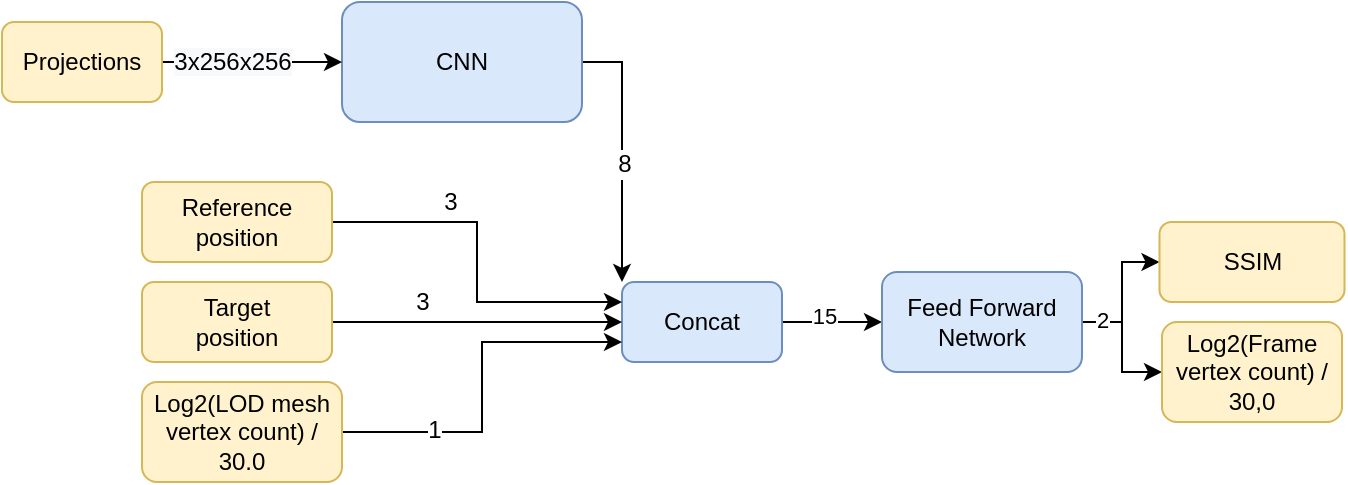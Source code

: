 <mxfile version="14.9.6" type="device" pages="3"><diagram id="3RTJwrjzv7nzKER2MMlL" name="Page-1"><mxGraphModel dx="1182" dy="769" grid="1" gridSize="10" guides="1" tooltips="1" connect="1" arrows="1" fold="1" page="1" pageScale="1" pageWidth="827" pageHeight="1169" math="0" shadow="0"><root><mxCell id="0"/><mxCell id="1" parent="0"/><mxCell id="sXaKVpTQY3jCXuHYoQcp-11" style="edgeStyle=orthogonalEdgeStyle;rounded=0;orthogonalLoop=1;jettySize=auto;html=1;entryX=0;entryY=0;entryDx=0;entryDy=0;" parent="1" source="sXaKVpTQY3jCXuHYoQcp-1" target="sXaKVpTQY3jCXuHYoQcp-2" edge="1"><mxGeometry relative="1" as="geometry"/></mxCell><mxCell id="sXaKVpTQY3jCXuHYoQcp-14" value="&lt;font style=&quot;font-size: 12px&quot;&gt;8&lt;/font&gt;" style="edgeLabel;html=1;align=center;verticalAlign=middle;resizable=0;points=[];" parent="sXaKVpTQY3jCXuHYoQcp-11" vertex="1" connectable="0"><mxGeometry x="0.089" y="1" relative="1" as="geometry"><mxPoint as="offset"/></mxGeometry></mxCell><mxCell id="sXaKVpTQY3jCXuHYoQcp-1" value="CNN" style="rounded=1;whiteSpace=wrap;html=1;fillColor=#dae8fc;strokeColor=#6c8ebf;" parent="1" vertex="1"><mxGeometry x="310" y="300" width="120" height="60" as="geometry"/></mxCell><mxCell id="sXaKVpTQY3jCXuHYoQcp-19" style="edgeStyle=orthogonalEdgeStyle;rounded=0;orthogonalLoop=1;jettySize=auto;html=1;" parent="1" source="sXaKVpTQY3jCXuHYoQcp-2" target="sXaKVpTQY3jCXuHYoQcp-18" edge="1"><mxGeometry relative="1" as="geometry"/></mxCell><mxCell id="sXaKVpTQY3jCXuHYoQcp-21" value="15" style="edgeLabel;html=1;align=center;verticalAlign=middle;resizable=0;points=[];" parent="sXaKVpTQY3jCXuHYoQcp-19" vertex="1" connectable="0"><mxGeometry x="-0.17" y="3" relative="1" as="geometry"><mxPoint as="offset"/></mxGeometry></mxCell><mxCell id="sXaKVpTQY3jCXuHYoQcp-2" value="Concat" style="rounded=1;whiteSpace=wrap;html=1;fillColor=#dae8fc;strokeColor=#6c8ebf;" parent="1" vertex="1"><mxGeometry x="450" y="440" width="80" height="40" as="geometry"/></mxCell><mxCell id="sXaKVpTQY3jCXuHYoQcp-5" style="edgeStyle=orthogonalEdgeStyle;rounded=0;orthogonalLoop=1;jettySize=auto;html=1;entryX=0;entryY=0.5;entryDx=0;entryDy=0;" parent="1" source="sXaKVpTQY3jCXuHYoQcp-4" target="sXaKVpTQY3jCXuHYoQcp-1" edge="1"><mxGeometry relative="1" as="geometry"/></mxCell><mxCell id="sXaKVpTQY3jCXuHYoQcp-6" value="&lt;span style=&quot;font-size: 12px ; background-color: rgb(248 , 249 , 250)&quot;&gt;3x256x256&lt;/span&gt;" style="edgeLabel;html=1;align=center;verticalAlign=middle;resizable=0;points=[];" parent="sXaKVpTQY3jCXuHYoQcp-5" vertex="1" connectable="0"><mxGeometry x="-0.218" relative="1" as="geometry"><mxPoint as="offset"/></mxGeometry></mxCell><mxCell id="sXaKVpTQY3jCXuHYoQcp-4" value="Projections&lt;br&gt;" style="rounded=1;whiteSpace=wrap;html=1;fillColor=#fff2cc;strokeColor=#d6b656;" parent="1" vertex="1"><mxGeometry x="140" y="310" width="80" height="40" as="geometry"/></mxCell><mxCell id="sXaKVpTQY3jCXuHYoQcp-10" style="edgeStyle=orthogonalEdgeStyle;rounded=0;orthogonalLoop=1;jettySize=auto;html=1;entryX=0;entryY=0.25;entryDx=0;entryDy=0;" parent="1" source="sXaKVpTQY3jCXuHYoQcp-7" target="sXaKVpTQY3jCXuHYoQcp-2" edge="1"><mxGeometry relative="1" as="geometry"><mxPoint x="370" y="410" as="targetPoint"/></mxGeometry></mxCell><mxCell id="sXaKVpTQY3jCXuHYoQcp-15" value="&lt;font style=&quot;font-size: 12px&quot;&gt;3&lt;/font&gt;" style="edgeLabel;html=1;align=center;verticalAlign=middle;resizable=0;points=[];" parent="sXaKVpTQY3jCXuHYoQcp-10" vertex="1" connectable="0"><mxGeometry x="-0.622" y="3" relative="1" as="geometry"><mxPoint x="24" y="-7" as="offset"/></mxGeometry></mxCell><mxCell id="sXaKVpTQY3jCXuHYoQcp-7" value="Reference &lt;br&gt;position" style="rounded=1;whiteSpace=wrap;html=1;fillColor=#fff2cc;strokeColor=#d6b656;" parent="1" vertex="1"><mxGeometry x="210" y="390" width="95" height="40" as="geometry"/></mxCell><mxCell id="sXaKVpTQY3jCXuHYoQcp-12" style="edgeStyle=orthogonalEdgeStyle;rounded=0;orthogonalLoop=1;jettySize=auto;html=1;entryX=0;entryY=0.5;entryDx=0;entryDy=0;" parent="1" source="sXaKVpTQY3jCXuHYoQcp-8" target="sXaKVpTQY3jCXuHYoQcp-2" edge="1"><mxGeometry relative="1" as="geometry"><Array as="points"><mxPoint x="420" y="460"/><mxPoint x="420" y="460"/></Array></mxGeometry></mxCell><mxCell id="sXaKVpTQY3jCXuHYoQcp-16" value="&lt;font style=&quot;font-size: 12px&quot;&gt;3&lt;/font&gt;" style="edgeLabel;html=1;align=center;verticalAlign=middle;resizable=0;points=[];" parent="sXaKVpTQY3jCXuHYoQcp-12" vertex="1" connectable="0"><mxGeometry x="-0.561" y="1" relative="1" as="geometry"><mxPoint x="13" y="-9" as="offset"/></mxGeometry></mxCell><mxCell id="sXaKVpTQY3jCXuHYoQcp-8" value="Target&lt;br&gt;position" style="rounded=1;whiteSpace=wrap;html=1;fillColor=#fff2cc;strokeColor=#d6b656;" parent="1" vertex="1"><mxGeometry x="210" y="440" width="95" height="40" as="geometry"/></mxCell><mxCell id="sXaKVpTQY3jCXuHYoQcp-13" style="edgeStyle=orthogonalEdgeStyle;rounded=0;orthogonalLoop=1;jettySize=auto;html=1;entryX=0;entryY=0.75;entryDx=0;entryDy=0;" parent="1" source="sXaKVpTQY3jCXuHYoQcp-9" target="sXaKVpTQY3jCXuHYoQcp-2" edge="1"><mxGeometry relative="1" as="geometry"><mxPoint x="420" y="520" as="targetPoint"/></mxGeometry></mxCell><mxCell id="sXaKVpTQY3jCXuHYoQcp-17" value="&lt;font style=&quot;font-size: 12px&quot;&gt;1&lt;/font&gt;" style="edgeLabel;html=1;align=center;verticalAlign=middle;resizable=0;points=[];" parent="sXaKVpTQY3jCXuHYoQcp-13" vertex="1" connectable="0"><mxGeometry x="-0.51" y="1" relative="1" as="geometry"><mxPoint as="offset"/></mxGeometry></mxCell><mxCell id="sXaKVpTQY3jCXuHYoQcp-9" value="Log2(LOD mesh&lt;br&gt;vertex count) / 30.0" style="rounded=1;whiteSpace=wrap;html=1;fillColor=#fff2cc;strokeColor=#d6b656;" parent="1" vertex="1"><mxGeometry x="210" y="490" width="100" height="50" as="geometry"/></mxCell><mxCell id="sXaKVpTQY3jCXuHYoQcp-24" style="edgeStyle=orthogonalEdgeStyle;rounded=0;orthogonalLoop=1;jettySize=auto;html=1;" parent="1" source="sXaKVpTQY3jCXuHYoQcp-18" target="sXaKVpTQY3jCXuHYoQcp-22" edge="1"><mxGeometry relative="1" as="geometry"/></mxCell><mxCell id="sXaKVpTQY3jCXuHYoQcp-25" style="edgeStyle=orthogonalEdgeStyle;rounded=0;orthogonalLoop=1;jettySize=auto;html=1;" parent="1" source="sXaKVpTQY3jCXuHYoQcp-18" target="sXaKVpTQY3jCXuHYoQcp-23" edge="1"><mxGeometry relative="1" as="geometry"/></mxCell><mxCell id="sXaKVpTQY3jCXuHYoQcp-26" value="2" style="edgeLabel;html=1;align=center;verticalAlign=middle;resizable=0;points=[];" parent="sXaKVpTQY3jCXuHYoQcp-25" vertex="1" connectable="0"><mxGeometry x="-0.712" y="1" relative="1" as="geometry"><mxPoint as="offset"/></mxGeometry></mxCell><mxCell id="sXaKVpTQY3jCXuHYoQcp-18" value="Feed Forward&lt;br&gt;Network" style="rounded=1;whiteSpace=wrap;html=1;fillColor=#dae8fc;strokeColor=#6c8ebf;" parent="1" vertex="1"><mxGeometry x="580" y="435" width="100" height="50" as="geometry"/></mxCell><mxCell id="sXaKVpTQY3jCXuHYoQcp-22" value="SSIM" style="rounded=1;whiteSpace=wrap;html=1;fillColor=#fff2cc;strokeColor=#d6b656;" parent="1" vertex="1"><mxGeometry x="718.75" y="410" width="92.5" height="40" as="geometry"/></mxCell><mxCell id="sXaKVpTQY3jCXuHYoQcp-23" value="Log2(Frame vertex count) / 30,0" style="rounded=1;whiteSpace=wrap;html=1;fillColor=#fff2cc;strokeColor=#d6b656;" parent="1" vertex="1"><mxGeometry x="720" y="460" width="90" height="50" as="geometry"/></mxCell></root></mxGraphModel></diagram><diagram id="xfhjZft1NcqrtnabTS_i" name="Page-2"><mxGraphModel dx="1182" dy="712" grid="1" gridSize="10" guides="1" tooltips="1" connect="1" arrows="1" fold="1" page="1" pageScale="1" pageWidth="827" pageHeight="1169" math="0" shadow="0"><root><mxCell id="54Qq1ia-Olf0dnowahuI-0"/><mxCell id="54Qq1ia-Olf0dnowahuI-1" parent="54Qq1ia-Olf0dnowahuI-0"/><mxCell id="54Qq1ia-Olf0dnowahuI-2" style="edgeStyle=orthogonalEdgeStyle;rounded=0;orthogonalLoop=1;jettySize=auto;html=1;exitX=1;exitY=0.5;exitDx=0;exitDy=0;entryX=0.5;entryY=0;entryDx=0;entryDy=0;" edge="1" parent="54Qq1ia-Olf0dnowahuI-1" source="54Qq1ia-Olf0dnowahuI-3" target="54Qq1ia-Olf0dnowahuI-7"><mxGeometry relative="1" as="geometry"/></mxCell><mxCell id="54Qq1ia-Olf0dnowahuI-3" value="" style="rounded=1;whiteSpace=wrap;html=1;fillColor=#fff2cc;strokeColor=#d6b656;" vertex="1" parent="54Qq1ia-Olf0dnowahuI-1"><mxGeometry x="100" y="155" width="71" height="60" as="geometry"/></mxCell><mxCell id="54Qq1ia-Olf0dnowahuI-4" value="Projections" style="text;html=1;resizable=0;points=[];autosize=1;align=left;verticalAlign=top;spacingTop=-4;" vertex="1" parent="54Qq1ia-Olf0dnowahuI-1"><mxGeometry x="104.5" y="175" width="69" height="14" as="geometry"/></mxCell><mxCell id="54Qq1ia-Olf0dnowahuI-5" value="&lt;font style=&quot;font-size: 10px&quot;&gt;256x256x3&lt;/font&gt;" style="text;html=1;strokeColor=none;fillColor=none;align=center;verticalAlign=middle;whiteSpace=wrap;rounded=0;rotation=-90;" vertex="1" parent="54Qq1ia-Olf0dnowahuI-1"><mxGeometry x="168.5" y="143" width="40" height="20" as="geometry"/></mxCell><mxCell id="54Qq1ia-Olf0dnowahuI-6" style="edgeStyle=orthogonalEdgeStyle;rounded=0;orthogonalLoop=1;jettySize=auto;html=1;exitX=0.5;exitY=1;exitDx=0;exitDy=0;entryX=0.5;entryY=0;entryDx=0;entryDy=0;" edge="1" parent="54Qq1ia-Olf0dnowahuI-1" source="54Qq1ia-Olf0dnowahuI-7" target="54Qq1ia-Olf0dnowahuI-12"><mxGeometry relative="1" as="geometry"><mxPoint x="313" y="185" as="targetPoint"/></mxGeometry></mxCell><mxCell id="54Qq1ia-Olf0dnowahuI-7" value="&lt;table border=&quot;1&quot; width=&quot;100%&quot; cellpadding=&quot;4&quot; style=&quot;width: 100% ; height: 100% ; border-collapse: collapse&quot;&gt;&lt;tbody&gt;&lt;tr&gt;&lt;th align=&quot;center&quot;&gt;&lt;span style=&quot;font-weight: normal&quot;&gt;Conv 4@3x3&lt;/span&gt;&lt;/th&gt;&lt;/tr&gt;&lt;tr&gt;&lt;td align=&quot;center&quot;&gt;Relu&lt;/td&gt;&lt;/tr&gt;&lt;tr&gt;&lt;td align=&quot;center&quot;&gt;Max Pool 4x4 stride 4&lt;/td&gt;&lt;/tr&gt;&lt;/tbody&gt;&lt;/table&gt;" style="text;html=1;strokeColor=#6c8ebf;fillColor=#dae8fc;overflow=fill;rotation=-90;" vertex="1" parent="54Qq1ia-Olf0dnowahuI-1"><mxGeometry x="183" y="150" width="130" height="70" as="geometry"/></mxCell><mxCell id="54Qq1ia-Olf0dnowahuI-8" value="&lt;font style=&quot;font-size: 10px&quot;&gt;64x64x4&lt;br&gt;&lt;/font&gt;" style="text;html=1;strokeColor=none;fillColor=none;align=center;verticalAlign=middle;whiteSpace=wrap;rounded=0;rotation=-90;" vertex="1" parent="54Qq1ia-Olf0dnowahuI-1"><mxGeometry x="278" y="140" width="40" height="20" as="geometry"/></mxCell><mxCell id="54Qq1ia-Olf0dnowahuI-9" style="edgeStyle=orthogonalEdgeStyle;rounded=0;orthogonalLoop=1;jettySize=auto;html=1;exitX=0.5;exitY=1;exitDx=0;exitDy=0;entryX=0.5;entryY=0;entryDx=0;entryDy=0;" edge="1" parent="54Qq1ia-Olf0dnowahuI-1" source="54Qq1ia-Olf0dnowahuI-12" target="54Qq1ia-Olf0dnowahuI-14"><mxGeometry relative="1" as="geometry"><mxPoint x="383" y="185" as="sourcePoint"/><mxPoint x="418" y="185" as="targetPoint"/></mxGeometry></mxCell><mxCell id="54Qq1ia-Olf0dnowahuI-10" value="&lt;font style=&quot;font-size: 10px&quot;&gt;16x16x8&lt;br&gt;&lt;/font&gt;" style="text;html=1;strokeColor=none;fillColor=none;align=center;verticalAlign=middle;whiteSpace=wrap;rounded=0;rotation=-90;" vertex="1" parent="54Qq1ia-Olf0dnowahuI-1"><mxGeometry x="381" y="146" width="40" height="20" as="geometry"/></mxCell><mxCell id="54Qq1ia-Olf0dnowahuI-11" value="Output&lt;br&gt;features" style="whiteSpace=wrap;html=1;aspect=fixed;fontSize=12;align=center;fillColor=#fff2cc;strokeColor=#d6b656;rounded=1;" vertex="1" parent="54Qq1ia-Olf0dnowahuI-1"><mxGeometry x="613.5" y="152.5" width="65" height="65" as="geometry"/></mxCell><mxCell id="54Qq1ia-Olf0dnowahuI-12" value="&lt;table border=&quot;1&quot; width=&quot;100%&quot; cellpadding=&quot;4&quot; style=&quot;width: 100% ; height: 100% ; border-collapse: collapse&quot;&gt;&lt;tbody&gt;&lt;tr&gt;&lt;th align=&quot;center&quot;&gt;&lt;span style=&quot;font-weight: normal&quot;&gt;Conv 8@3x3&lt;/span&gt;&lt;/th&gt;&lt;/tr&gt;&lt;tr&gt;&lt;td align=&quot;center&quot;&gt;Relu&lt;/td&gt;&lt;/tr&gt;&lt;tr&gt;&lt;td align=&quot;center&quot;&gt;Max Pool 4x4 stride 4&lt;/td&gt;&lt;/tr&gt;&lt;/tbody&gt;&lt;/table&gt;" style="text;html=1;strokeColor=#6c8ebf;fillColor=#dae8fc;overflow=fill;rotation=-90;" vertex="1" parent="54Qq1ia-Olf0dnowahuI-1"><mxGeometry x="288" y="150" width="130" height="70" as="geometry"/></mxCell><mxCell id="54Qq1ia-Olf0dnowahuI-13" style="edgeStyle=orthogonalEdgeStyle;rounded=0;orthogonalLoop=1;jettySize=auto;html=1;exitX=0.5;exitY=1;exitDx=0;exitDy=0;entryX=0.5;entryY=0;entryDx=0;entryDy=0;" edge="1" parent="54Qq1ia-Olf0dnowahuI-1" source="54Qq1ia-Olf0dnowahuI-14" target="54Qq1ia-Olf0dnowahuI-16"><mxGeometry relative="1" as="geometry"/></mxCell><mxCell id="54Qq1ia-Olf0dnowahuI-14" value="&lt;table border=&quot;1&quot; width=&quot;100%&quot; cellpadding=&quot;4&quot; style=&quot;width: 100% ; height: 100% ; border-collapse: collapse&quot;&gt;&lt;tbody&gt;&lt;tr&gt;&lt;th align=&quot;center&quot;&gt;&lt;span style=&quot;font-weight: normal&quot;&gt;Conv 8@3x3&lt;/span&gt;&lt;/th&gt;&lt;/tr&gt;&lt;tr&gt;&lt;td align=&quot;center&quot;&gt;Relu&lt;/td&gt;&lt;/tr&gt;&lt;tr&gt;&lt;td align=&quot;center&quot;&gt;Max Pool 4x4 stride 4&lt;/td&gt;&lt;/tr&gt;&lt;/tbody&gt;&lt;/table&gt;" style="text;html=1;strokeColor=#6c8ebf;fillColor=#dae8fc;overflow=fill;rotation=-90;" vertex="1" parent="54Qq1ia-Olf0dnowahuI-1"><mxGeometry x="388.5" y="150" width="130" height="70" as="geometry"/></mxCell><mxCell id="54Qq1ia-Olf0dnowahuI-15" style="edgeStyle=orthogonalEdgeStyle;rounded=0;orthogonalLoop=1;jettySize=auto;html=1;entryX=0;entryY=0.5;entryDx=0;entryDy=0;" edge="1" parent="54Qq1ia-Olf0dnowahuI-1" source="54Qq1ia-Olf0dnowahuI-16" target="54Qq1ia-Olf0dnowahuI-11"><mxGeometry relative="1" as="geometry"><mxPoint x="614" y="185" as="targetPoint"/></mxGeometry></mxCell><mxCell id="54Qq1ia-Olf0dnowahuI-16" value="&lt;table border=&quot;1&quot; width=&quot;100%&quot; cellpadding=&quot;4&quot; style=&quot;width: 100% ; height: 100% ; border-collapse: collapse&quot;&gt;&lt;tbody&gt;&lt;tr&gt;&lt;th align=&quot;center&quot;&gt;&lt;span style=&quot;font-weight: normal&quot;&gt;Conv 8@3x3&lt;/span&gt;&lt;/th&gt;&lt;/tr&gt;&lt;tr&gt;&lt;td align=&quot;center&quot;&gt;Relu&lt;/td&gt;&lt;/tr&gt;&lt;tr&gt;&lt;td align=&quot;center&quot;&gt;Max Pool 4x4 stride 4&lt;/td&gt;&lt;/tr&gt;&lt;/tbody&gt;&lt;/table&gt;" style="text;html=1;strokeColor=#6c8ebf;fillColor=#dae8fc;overflow=fill;rotation=-90;" vertex="1" parent="54Qq1ia-Olf0dnowahuI-1"><mxGeometry x="481" y="150" width="130" height="70" as="geometry"/></mxCell><mxCell id="54Qq1ia-Olf0dnowahuI-17" value="&lt;font style=&quot;font-size: 10px&quot;&gt;4x4x8&lt;br&gt;&lt;/font&gt;" style="text;html=1;strokeColor=none;fillColor=none;align=center;verticalAlign=middle;whiteSpace=wrap;rounded=0;rotation=-90;" vertex="1" parent="54Qq1ia-Olf0dnowahuI-1"><mxGeometry x="476.5" y="146" width="40" height="20" as="geometry"/></mxCell><mxCell id="54Qq1ia-Olf0dnowahuI-18" value="&lt;font style=&quot;font-size: 10px&quot;&gt;1x1x8&lt;br&gt;&lt;/font&gt;" style="text;html=1;strokeColor=none;fillColor=none;align=center;verticalAlign=middle;whiteSpace=wrap;rounded=0;rotation=-90;" vertex="1" parent="54Qq1ia-Olf0dnowahuI-1"><mxGeometry x="573.5" y="150" width="40" height="20" as="geometry"/></mxCell></root></mxGraphModel></diagram><diagram id="Go0pMTKQXmKf5baqAb3q" name="Page-3"><mxGraphModel dx="815" dy="530" grid="1" gridSize="10" guides="1" tooltips="1" connect="1" arrows="1" fold="1" page="1" pageScale="1" pageWidth="827" pageHeight="1169" math="0" shadow="0"><root><mxCell id="qqptWSxvFHqWY28TMfAf-0"/><mxCell id="qqptWSxvFHqWY28TMfAf-1" parent="qqptWSxvFHqWY28TMfAf-0"/><mxCell id="qqptWSxvFHqWY28TMfAf-2" style="edgeStyle=orthogonalEdgeStyle;rounded=0;orthogonalLoop=1;jettySize=auto;html=1;exitX=1;exitY=0.5;exitDx=0;exitDy=0;entryX=0.5;entryY=0;entryDx=0;entryDy=0;" edge="1" parent="qqptWSxvFHqWY28TMfAf-1" source="qqptWSxvFHqWY28TMfAf-3" target="qqptWSxvFHqWY28TMfAf-7"><mxGeometry relative="1" as="geometry"/></mxCell><mxCell id="qqptWSxvFHqWY28TMfAf-3" value="" style="rounded=1;whiteSpace=wrap;html=1;fillColor=#fff2cc;strokeColor=#d6b656;" vertex="1" parent="qqptWSxvFHqWY28TMfAf-1"><mxGeometry x="117.5" y="162.5" width="51" height="45" as="geometry"/></mxCell><mxCell id="qqptWSxvFHqWY28TMfAf-4" value="Input" style="text;html=1;resizable=0;points=[];autosize=1;align=left;verticalAlign=top;spacingTop=-4;" vertex="1" parent="qqptWSxvFHqWY28TMfAf-1"><mxGeometry x="128.5" y="175" width="40" height="20" as="geometry"/></mxCell><mxCell id="qqptWSxvFHqWY28TMfAf-5" value="&lt;font style=&quot;font-size: 10px&quot;&gt;15&lt;/font&gt;" style="text;html=1;strokeColor=none;fillColor=none;align=center;verticalAlign=middle;whiteSpace=wrap;rounded=0;rotation=-90;" vertex="1" parent="qqptWSxvFHqWY28TMfAf-1"><mxGeometry x="168.5" y="160" width="40" height="20" as="geometry"/></mxCell><mxCell id="qqptWSxvFHqWY28TMfAf-6" style="edgeStyle=orthogonalEdgeStyle;rounded=0;orthogonalLoop=1;jettySize=auto;html=1;exitX=0.5;exitY=1;exitDx=0;exitDy=0;entryX=0.5;entryY=0;entryDx=0;entryDy=0;" edge="1" parent="qqptWSxvFHqWY28TMfAf-1" source="qqptWSxvFHqWY28TMfAf-7" target="qqptWSxvFHqWY28TMfAf-12"><mxGeometry relative="1" as="geometry"><mxPoint x="313" y="185" as="targetPoint"/></mxGeometry></mxCell><mxCell id="qqptWSxvFHqWY28TMfAf-7" value="&lt;table border=&quot;1&quot; width=&quot;100%&quot; cellpadding=&quot;4&quot; style=&quot;width: 100% ; height: 100% ; border-collapse: collapse&quot;&gt;&lt;tbody&gt;&lt;tr&gt;&lt;th align=&quot;center&quot;&gt;&lt;span style=&quot;font-weight: 400&quot;&gt;Linear 256&lt;/span&gt;&lt;/th&gt;&lt;/tr&gt;&lt;tr&gt;&lt;td align=&quot;center&quot;&gt;Relu&lt;/td&gt;&lt;/tr&gt;&lt;tr&gt;&lt;td align=&quot;center&quot;&gt;Dropout&lt;/td&gt;&lt;/tr&gt;&lt;/tbody&gt;&lt;/table&gt;" style="text;html=1;strokeColor=#6c8ebf;fillColor=#dae8fc;overflow=fill;rotation=-90;" vertex="1" parent="qqptWSxvFHqWY28TMfAf-1"><mxGeometry x="183" y="150" width="130" height="70" as="geometry"/></mxCell><mxCell id="qqptWSxvFHqWY28TMfAf-8" value="&lt;font style=&quot;font-size: 10px&quot;&gt;256&lt;br&gt;&lt;/font&gt;" style="text;html=1;strokeColor=none;fillColor=none;align=center;verticalAlign=middle;whiteSpace=wrap;rounded=0;rotation=-90;" vertex="1" parent="qqptWSxvFHqWY28TMfAf-1"><mxGeometry x="278" y="160" width="40" height="20" as="geometry"/></mxCell><mxCell id="qqptWSxvFHqWY28TMfAf-9" style="edgeStyle=orthogonalEdgeStyle;rounded=0;orthogonalLoop=1;jettySize=auto;html=1;exitX=0.5;exitY=1;exitDx=0;exitDy=0;entryX=0.5;entryY=0;entryDx=0;entryDy=0;" edge="1" parent="qqptWSxvFHqWY28TMfAf-1" source="qqptWSxvFHqWY28TMfAf-12" target="qqptWSxvFHqWY28TMfAf-14"><mxGeometry relative="1" as="geometry"><mxPoint x="383" y="185" as="sourcePoint"/><mxPoint x="418" y="185" as="targetPoint"/></mxGeometry></mxCell><mxCell id="qqptWSxvFHqWY28TMfAf-10" value="&lt;font style=&quot;font-size: 10px&quot;&gt;256&lt;br&gt;&lt;/font&gt;" style="text;html=1;strokeColor=none;fillColor=none;align=center;verticalAlign=middle;whiteSpace=wrap;rounded=0;rotation=-90;" vertex="1" parent="qqptWSxvFHqWY28TMfAf-1"><mxGeometry x="378" y="160" width="40" height="20" as="geometry"/></mxCell><mxCell id="qqptWSxvFHqWY28TMfAf-11" value="Output" style="whiteSpace=wrap;html=1;aspect=fixed;fontSize=12;align=center;fillColor=#fff2cc;strokeColor=#d6b656;rounded=1;" vertex="1" parent="qqptWSxvFHqWY28TMfAf-1"><mxGeometry x="613.5" y="156.75" width="56.5" height="56.5" as="geometry"/></mxCell><mxCell id="qqptWSxvFHqWY28TMfAf-12" value="&lt;table border=&quot;1&quot; width=&quot;100%&quot; cellpadding=&quot;4&quot; style=&quot;width: 130px ; height: 70px ; border-collapse: collapse&quot;&gt;&lt;tbody&gt;&lt;tr&gt;&lt;th align=&quot;center&quot;&gt;&lt;span style=&quot;font-weight: 400&quot;&gt;Linear 256&lt;/span&gt;&lt;/th&gt;&lt;/tr&gt;&lt;tr&gt;&lt;td align=&quot;center&quot;&gt;Relu&lt;/td&gt;&lt;/tr&gt;&lt;tr&gt;&lt;td align=&quot;center&quot;&gt;Dropout&lt;/td&gt;&lt;/tr&gt;&lt;/tbody&gt;&lt;/table&gt;" style="text;html=1;strokeColor=#6c8ebf;fillColor=#dae8fc;overflow=fill;rotation=-90;" vertex="1" parent="qqptWSxvFHqWY28TMfAf-1"><mxGeometry x="288" y="150" width="130" height="70" as="geometry"/></mxCell><mxCell id="qqptWSxvFHqWY28TMfAf-13" style="edgeStyle=orthogonalEdgeStyle;rounded=0;orthogonalLoop=1;jettySize=auto;html=1;exitX=0.5;exitY=1;exitDx=0;exitDy=0;entryX=0.5;entryY=0;entryDx=0;entryDy=0;" edge="1" parent="qqptWSxvFHqWY28TMfAf-1" source="qqptWSxvFHqWY28TMfAf-14" target="qqptWSxvFHqWY28TMfAf-16"><mxGeometry relative="1" as="geometry"/></mxCell><mxCell id="qqptWSxvFHqWY28TMfAf-14" value="&lt;table border=&quot;1&quot; width=&quot;100%&quot; cellpadding=&quot;4&quot; style=&quot;width: 130px ; height: 70px ; border-collapse: collapse&quot;&gt;&lt;tbody&gt;&lt;tr&gt;&lt;th align=&quot;center&quot;&gt;&lt;span style=&quot;font-weight: 400&quot;&gt;Linear 256&lt;/span&gt;&lt;/th&gt;&lt;/tr&gt;&lt;tr&gt;&lt;td align=&quot;center&quot;&gt;Relu&lt;/td&gt;&lt;/tr&gt;&lt;tr&gt;&lt;td align=&quot;center&quot;&gt;Dropout&lt;/td&gt;&lt;/tr&gt;&lt;/tbody&gt;&lt;/table&gt;" style="text;html=1;strokeColor=#6c8ebf;fillColor=#dae8fc;overflow=fill;rotation=-90;" vertex="1" parent="qqptWSxvFHqWY28TMfAf-1"><mxGeometry x="388.5" y="150" width="130" height="70" as="geometry"/></mxCell><mxCell id="qqptWSxvFHqWY28TMfAf-15" style="edgeStyle=orthogonalEdgeStyle;rounded=0;orthogonalLoop=1;jettySize=auto;html=1;entryX=0;entryY=0.5;entryDx=0;entryDy=0;" edge="1" parent="qqptWSxvFHqWY28TMfAf-1" source="qqptWSxvFHqWY28TMfAf-16" target="qqptWSxvFHqWY28TMfAf-11"><mxGeometry relative="1" as="geometry"><mxPoint x="614" y="185" as="targetPoint"/></mxGeometry></mxCell><mxCell id="qqptWSxvFHqWY28TMfAf-16" value="&lt;table border=&quot;1&quot; width=&quot;100%&quot; cellpadding=&quot;4&quot; style=&quot;width: 130px ; height: 70px ; border-collapse: collapse&quot;&gt;&lt;tbody&gt;&lt;tr&gt;&lt;th align=&quot;center&quot;&gt;&lt;span style=&quot;font-weight: 400&quot;&gt;Linear 2&lt;/span&gt;&lt;/th&gt;&lt;/tr&gt;&lt;tr&gt;&lt;td align=&quot;center&quot;&gt;Relu&lt;/td&gt;&lt;/tr&gt;&lt;tr&gt;&lt;td align=&quot;center&quot;&gt;Dropout&lt;/td&gt;&lt;/tr&gt;&lt;/tbody&gt;&lt;/table&gt;" style="text;html=1;strokeColor=#6c8ebf;fillColor=#dae8fc;overflow=fill;rotation=-90;" vertex="1" parent="qqptWSxvFHqWY28TMfAf-1"><mxGeometry x="481" y="150" width="130" height="70" as="geometry"/></mxCell><mxCell id="qqptWSxvFHqWY28TMfAf-18" value="&lt;font style=&quot;font-size: 10px&quot;&gt;2&lt;br&gt;&lt;/font&gt;" style="text;html=1;strokeColor=none;fillColor=none;align=center;verticalAlign=middle;whiteSpace=wrap;rounded=0;rotation=-90;" vertex="1" parent="qqptWSxvFHqWY28TMfAf-1"><mxGeometry x="573.5" y="162.5" width="40" height="20" as="geometry"/></mxCell><mxCell id="qqptWSxvFHqWY28TMfAf-19" value="&lt;font style=&quot;font-size: 10px&quot;&gt;256&lt;br&gt;&lt;/font&gt;" style="text;html=1;strokeColor=none;fillColor=none;align=center;verticalAlign=middle;whiteSpace=wrap;rounded=0;rotation=-90;" vertex="1" parent="qqptWSxvFHqWY28TMfAf-1"><mxGeometry x="478.5" y="160" width="40" height="20" as="geometry"/></mxCell></root></mxGraphModel></diagram></mxfile>
